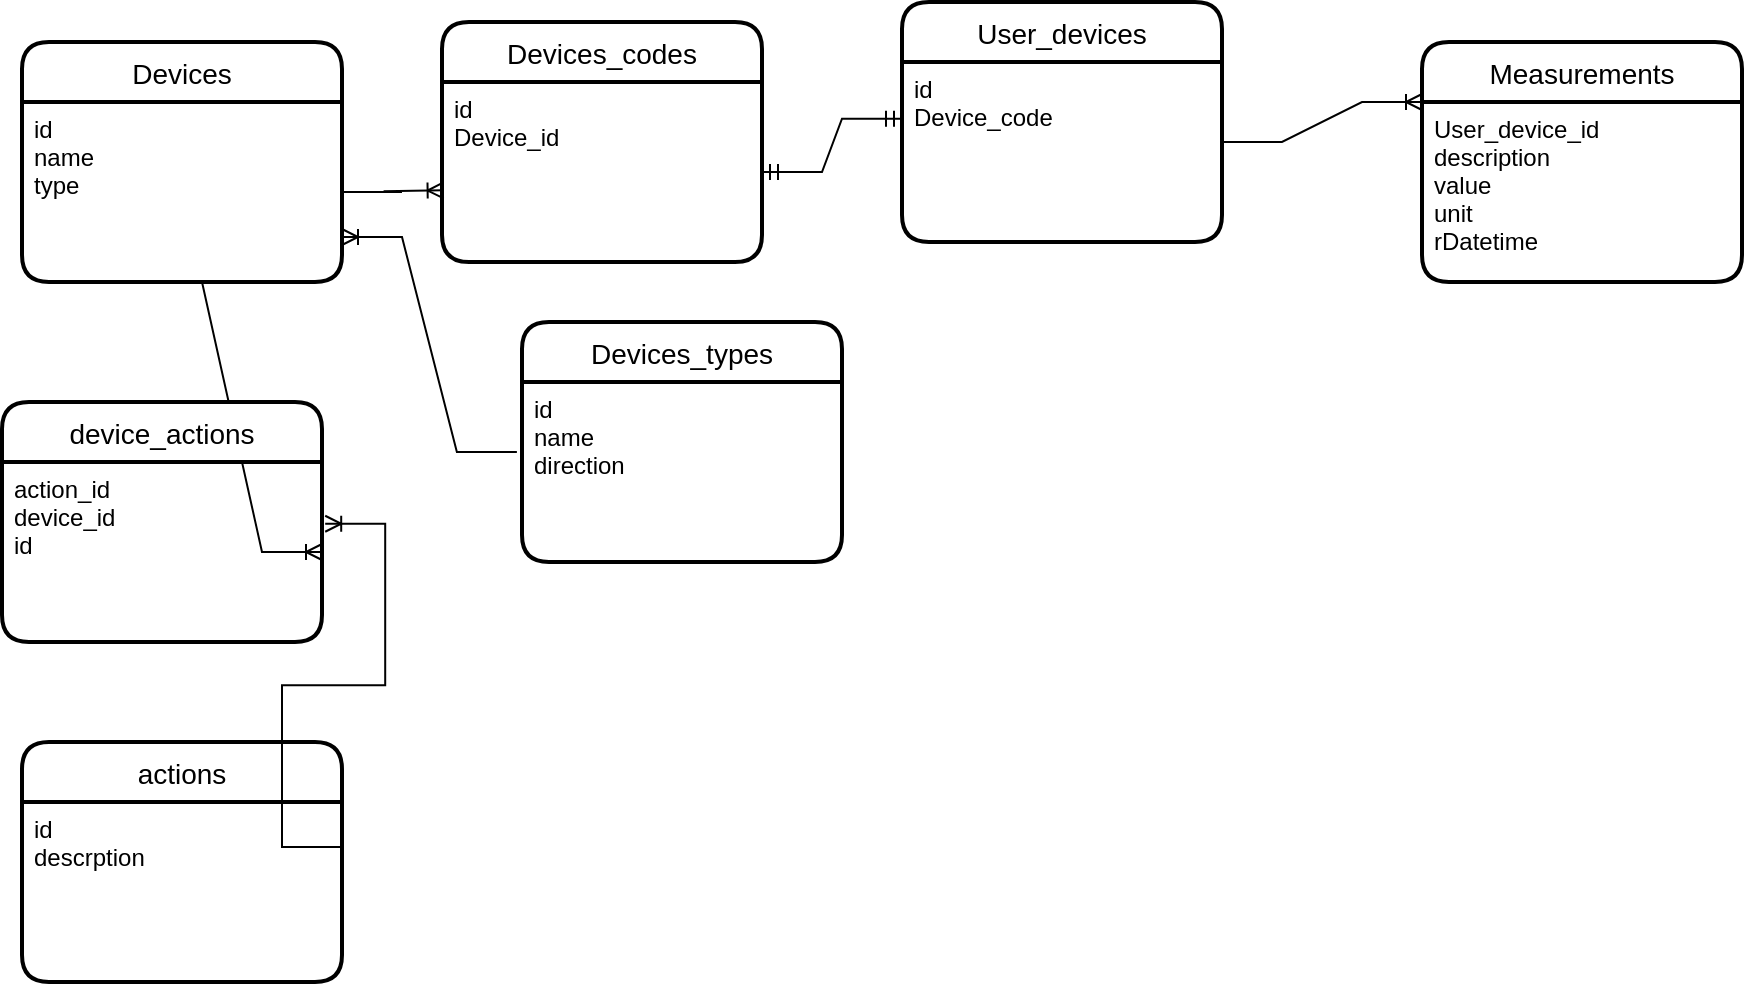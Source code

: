 <mxfile version="15.6.6" type="device"><diagram id="1t8B1p6__IE1odHZOSur" name="Page-1"><mxGraphModel dx="1185" dy="635" grid="1" gridSize="10" guides="1" tooltips="1" connect="1" arrows="1" fold="1" page="1" pageScale="1" pageWidth="827" pageHeight="1169" math="0" shadow="0"><root><mxCell id="0"/><mxCell id="1" parent="0"/><mxCell id="QGw_A2YVrXtLxUtSn0b_-1" value="Devices" style="swimlane;childLayout=stackLayout;horizontal=1;startSize=30;horizontalStack=0;rounded=1;fontSize=14;fontStyle=0;strokeWidth=2;resizeParent=0;resizeLast=1;shadow=0;dashed=0;align=center;fontColor=default;fillColor=default;strokeColor=default;" parent="1" vertex="1"><mxGeometry x="20" y="110" width="160" height="120" as="geometry"/></mxCell><mxCell id="QGw_A2YVrXtLxUtSn0b_-2" value="id&#10;name&#10;type" style="align=left;strokeColor=none;fillColor=none;spacingLeft=4;fontSize=12;verticalAlign=top;resizable=0;rotatable=0;part=1;fontColor=default;" parent="QGw_A2YVrXtLxUtSn0b_-1" vertex="1"><mxGeometry y="30" width="160" height="90" as="geometry"/></mxCell><mxCell id="QGw_A2YVrXtLxUtSn0b_-26" value="" style="edgeStyle=entityRelationEdgeStyle;fontSize=12;html=1;endArrow=ERoneToMany;rounded=0;labelBackgroundColor=default;fontColor=default;strokeColor=default;entryX=1;entryY=0.5;entryDx=0;entryDy=0;" parent="QGw_A2YVrXtLxUtSn0b_-1" target="QGw_A2YVrXtLxUtSn0b_-25" edge="1"><mxGeometry width="100" height="100" relative="1" as="geometry"><mxPoint x="60" y="120" as="sourcePoint"/><mxPoint x="160" y="20" as="targetPoint"/></mxGeometry></mxCell><mxCell id="QGw_A2YVrXtLxUtSn0b_-3" value="User_devices" style="swimlane;childLayout=stackLayout;horizontal=1;startSize=30;horizontalStack=0;rounded=1;fontSize=14;fontStyle=0;strokeWidth=2;resizeParent=0;resizeLast=1;shadow=0;dashed=0;align=center;fontColor=default;fillColor=default;strokeColor=default;" parent="1" vertex="1"><mxGeometry x="460" y="90" width="160" height="120" as="geometry"/></mxCell><mxCell id="QGw_A2YVrXtLxUtSn0b_-4" value="id&#10;Device_code&#10;" style="align=left;strokeColor=none;fillColor=none;spacingLeft=4;fontSize=12;verticalAlign=top;resizable=0;rotatable=0;part=1;fontColor=default;" parent="QGw_A2YVrXtLxUtSn0b_-3" vertex="1"><mxGeometry y="30" width="160" height="90" as="geometry"/></mxCell><mxCell id="QGw_A2YVrXtLxUtSn0b_-5" value="Devices_codes" style="swimlane;childLayout=stackLayout;horizontal=1;startSize=30;horizontalStack=0;rounded=1;fontSize=14;fontStyle=0;strokeWidth=2;resizeParent=0;resizeLast=1;shadow=0;dashed=0;align=center;fontColor=default;fillColor=default;strokeColor=default;" parent="1" vertex="1"><mxGeometry x="230" y="100" width="160" height="120" as="geometry"/></mxCell><mxCell id="QGw_A2YVrXtLxUtSn0b_-6" value="id&#10;Device_id&#10;&#10;" style="align=left;strokeColor=none;fillColor=none;spacingLeft=4;fontSize=12;verticalAlign=top;resizable=0;rotatable=0;part=1;fontColor=default;" parent="QGw_A2YVrXtLxUtSn0b_-5" vertex="1"><mxGeometry y="30" width="160" height="90" as="geometry"/></mxCell><mxCell id="QGw_A2YVrXtLxUtSn0b_-8" value="" style="edgeStyle=entityRelationEdgeStyle;fontSize=12;html=1;endArrow=ERoneToMany;rounded=0;fontColor=default;exitX=1;exitY=0.5;exitDx=0;exitDy=0;strokeColor=default;labelBackgroundColor=default;entryX=0.005;entryY=0.602;entryDx=0;entryDy=0;entryPerimeter=0;" parent="1" source="QGw_A2YVrXtLxUtSn0b_-2" target="QGw_A2YVrXtLxUtSn0b_-6" edge="1"><mxGeometry width="100" height="100" relative="1" as="geometry"><mxPoint x="290" y="350" as="sourcePoint"/><mxPoint x="390" y="250" as="targetPoint"/></mxGeometry></mxCell><mxCell id="QGw_A2YVrXtLxUtSn0b_-9" value="" style="edgeStyle=entityRelationEdgeStyle;fontSize=12;html=1;endArrow=ERmandOne;startArrow=ERmandOne;rounded=0;labelBackgroundColor=default;fontColor=default;strokeColor=default;exitX=0;exitY=0.315;exitDx=0;exitDy=0;exitPerimeter=0;" parent="1" source="QGw_A2YVrXtLxUtSn0b_-4" target="QGw_A2YVrXtLxUtSn0b_-6" edge="1"><mxGeometry width="100" height="100" relative="1" as="geometry"><mxPoint x="290" y="350" as="sourcePoint"/><mxPoint x="390" y="250" as="targetPoint"/></mxGeometry></mxCell><mxCell id="QGw_A2YVrXtLxUtSn0b_-10" value="Measurements" style="swimlane;childLayout=stackLayout;horizontal=1;startSize=30;horizontalStack=0;rounded=1;fontSize=14;fontStyle=0;strokeWidth=2;resizeParent=0;resizeLast=1;shadow=0;dashed=0;align=center;fontColor=default;fillColor=default;strokeColor=default;" parent="1" vertex="1"><mxGeometry x="720" y="110" width="160" height="120" as="geometry"/></mxCell><mxCell id="QGw_A2YVrXtLxUtSn0b_-11" value="User_device_id&#10;description&#10;value&#10;unit&#10;rDatetime" style="align=left;strokeColor=none;fillColor=none;spacingLeft=4;fontSize=12;verticalAlign=top;resizable=0;rotatable=0;part=1;fontColor=default;" parent="QGw_A2YVrXtLxUtSn0b_-10" vertex="1"><mxGeometry y="30" width="160" height="90" as="geometry"/></mxCell><mxCell id="QGw_A2YVrXtLxUtSn0b_-12" value="" style="edgeStyle=entityRelationEdgeStyle;fontSize=12;html=1;endArrow=ERoneToMany;rounded=0;labelBackgroundColor=default;fontColor=default;strokeColor=default;entryX=0;entryY=0;entryDx=0;entryDy=0;exitX=1;exitY=0.444;exitDx=0;exitDy=0;exitPerimeter=0;" parent="1" source="QGw_A2YVrXtLxUtSn0b_-4" target="QGw_A2YVrXtLxUtSn0b_-11" edge="1"><mxGeometry width="100" height="100" relative="1" as="geometry"><mxPoint x="510" y="350" as="sourcePoint"/><mxPoint x="390" y="250" as="targetPoint"/></mxGeometry></mxCell><mxCell id="QGw_A2YVrXtLxUtSn0b_-14" value="Devices_types" style="swimlane;childLayout=stackLayout;horizontal=1;startSize=30;horizontalStack=0;rounded=1;fontSize=14;fontStyle=0;strokeWidth=2;resizeParent=0;resizeLast=1;shadow=0;dashed=0;align=center;fontColor=default;fillColor=default;strokeColor=default;" parent="1" vertex="1"><mxGeometry x="270" y="250" width="160" height="120" as="geometry"/></mxCell><mxCell id="QGw_A2YVrXtLxUtSn0b_-15" value="id&#10;name&#10;direction" style="align=left;strokeColor=none;fillColor=none;spacingLeft=4;fontSize=12;verticalAlign=top;resizable=0;rotatable=0;part=1;fontColor=default;" parent="QGw_A2YVrXtLxUtSn0b_-14" vertex="1"><mxGeometry y="30" width="160" height="90" as="geometry"/></mxCell><mxCell id="QGw_A2YVrXtLxUtSn0b_-16" value="" style="edgeStyle=entityRelationEdgeStyle;fontSize=12;html=1;endArrow=ERoneToMany;rounded=0;labelBackgroundColor=default;fontColor=default;strokeColor=default;entryX=1;entryY=0.75;entryDx=0;entryDy=0;exitX=-0.016;exitY=0.389;exitDx=0;exitDy=0;exitPerimeter=0;" parent="1" source="QGw_A2YVrXtLxUtSn0b_-15" target="QGw_A2YVrXtLxUtSn0b_-2" edge="1"><mxGeometry width="100" height="100" relative="1" as="geometry"><mxPoint x="10" y="340" as="sourcePoint"/><mxPoint x="90" y="260" as="targetPoint"/></mxGeometry></mxCell><mxCell id="QGw_A2YVrXtLxUtSn0b_-22" value="actions" style="swimlane;childLayout=stackLayout;horizontal=1;startSize=30;horizontalStack=0;rounded=1;fontSize=14;fontStyle=0;strokeWidth=2;resizeParent=0;resizeLast=1;shadow=0;dashed=0;align=center;fontColor=default;fillColor=default;strokeColor=default;" parent="1" vertex="1"><mxGeometry x="20" y="460" width="160" height="120" as="geometry"/></mxCell><mxCell id="QGw_A2YVrXtLxUtSn0b_-23" value="id&#10;descrption&#10;" style="align=left;strokeColor=none;fillColor=none;spacingLeft=4;fontSize=12;verticalAlign=top;resizable=0;rotatable=0;part=1;fontColor=default;" parent="QGw_A2YVrXtLxUtSn0b_-22" vertex="1"><mxGeometry y="30" width="160" height="90" as="geometry"/></mxCell><mxCell id="QGw_A2YVrXtLxUtSn0b_-24" value="device_actions" style="swimlane;childLayout=stackLayout;horizontal=1;startSize=30;horizontalStack=0;rounded=1;fontSize=14;fontStyle=0;strokeWidth=2;resizeParent=0;resizeLast=1;shadow=0;dashed=0;align=center;fontColor=default;fillColor=default;strokeColor=default;" parent="1" vertex="1"><mxGeometry x="10" y="290" width="160" height="120" as="geometry"/></mxCell><mxCell id="QGw_A2YVrXtLxUtSn0b_-25" value="action_id&#10;device_id&#10;id" style="align=left;strokeColor=none;fillColor=none;spacingLeft=4;fontSize=12;verticalAlign=top;resizable=0;rotatable=0;part=1;fontColor=default;" parent="QGw_A2YVrXtLxUtSn0b_-24" vertex="1"><mxGeometry y="30" width="160" height="90" as="geometry"/></mxCell><mxCell id="QGw_A2YVrXtLxUtSn0b_-28" value="" style="edgeStyle=entityRelationEdgeStyle;fontSize=12;html=1;endArrow=ERoneToMany;rounded=0;labelBackgroundColor=default;fontColor=default;strokeColor=default;entryX=1.01;entryY=0.343;entryDx=0;entryDy=0;entryPerimeter=0;exitX=1;exitY=0.25;exitDx=0;exitDy=0;" parent="1" source="QGw_A2YVrXtLxUtSn0b_-23" target="QGw_A2YVrXtLxUtSn0b_-25" edge="1"><mxGeometry width="100" height="100" relative="1" as="geometry"><mxPoint x="182" y="468.333" as="sourcePoint"/><mxPoint x="130" y="440" as="targetPoint"/></mxGeometry></mxCell></root></mxGraphModel></diagram></mxfile>